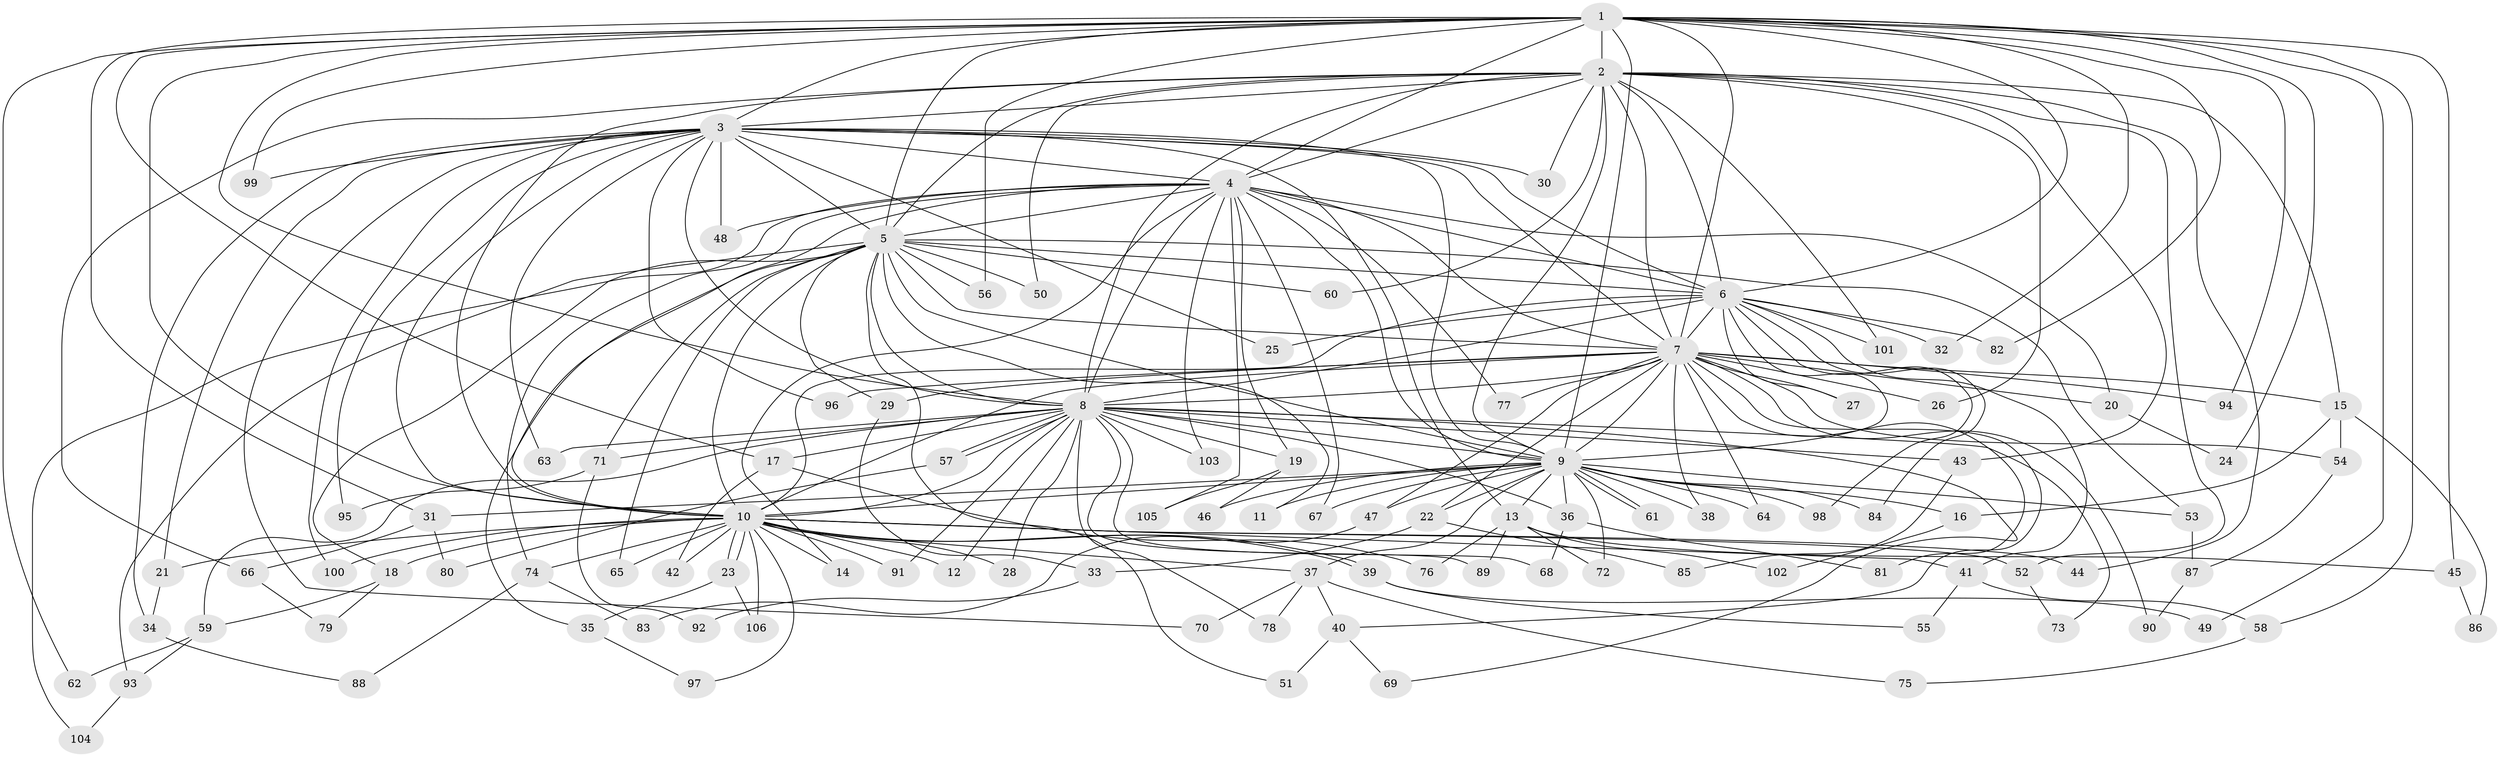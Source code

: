 // coarse degree distribution, {19: 0.01282051282051282, 15: 0.02564102564102564, 31: 0.01282051282051282, 14: 0.01282051282051282, 21: 0.01282051282051282, 25: 0.02564102564102564, 26: 0.01282051282051282, 2: 0.5512820512820513, 8: 0.02564102564102564, 5: 0.038461538461538464, 3: 0.1794871794871795, 4: 0.07692307692307693, 6: 0.01282051282051282}
// Generated by graph-tools (version 1.1) at 2025/41/03/06/25 10:41:38]
// undirected, 106 vertices, 237 edges
graph export_dot {
graph [start="1"]
  node [color=gray90,style=filled];
  1;
  2;
  3;
  4;
  5;
  6;
  7;
  8;
  9;
  10;
  11;
  12;
  13;
  14;
  15;
  16;
  17;
  18;
  19;
  20;
  21;
  22;
  23;
  24;
  25;
  26;
  27;
  28;
  29;
  30;
  31;
  32;
  33;
  34;
  35;
  36;
  37;
  38;
  39;
  40;
  41;
  42;
  43;
  44;
  45;
  46;
  47;
  48;
  49;
  50;
  51;
  52;
  53;
  54;
  55;
  56;
  57;
  58;
  59;
  60;
  61;
  62;
  63;
  64;
  65;
  66;
  67;
  68;
  69;
  70;
  71;
  72;
  73;
  74;
  75;
  76;
  77;
  78;
  79;
  80;
  81;
  82;
  83;
  84;
  85;
  86;
  87;
  88;
  89;
  90;
  91;
  92;
  93;
  94;
  95;
  96;
  97;
  98;
  99;
  100;
  101;
  102;
  103;
  104;
  105;
  106;
  1 -- 2;
  1 -- 3;
  1 -- 4;
  1 -- 5;
  1 -- 6;
  1 -- 7;
  1 -- 8;
  1 -- 9;
  1 -- 10;
  1 -- 17;
  1 -- 24;
  1 -- 31;
  1 -- 32;
  1 -- 45;
  1 -- 49;
  1 -- 56;
  1 -- 58;
  1 -- 62;
  1 -- 82;
  1 -- 94;
  1 -- 99;
  2 -- 3;
  2 -- 4;
  2 -- 5;
  2 -- 6;
  2 -- 7;
  2 -- 8;
  2 -- 9;
  2 -- 10;
  2 -- 15;
  2 -- 26;
  2 -- 30;
  2 -- 43;
  2 -- 44;
  2 -- 50;
  2 -- 52;
  2 -- 60;
  2 -- 66;
  2 -- 101;
  3 -- 4;
  3 -- 5;
  3 -- 6;
  3 -- 7;
  3 -- 8;
  3 -- 9;
  3 -- 10;
  3 -- 13;
  3 -- 21;
  3 -- 25;
  3 -- 30;
  3 -- 34;
  3 -- 48;
  3 -- 63;
  3 -- 70;
  3 -- 95;
  3 -- 96;
  3 -- 99;
  3 -- 100;
  4 -- 5;
  4 -- 6;
  4 -- 7;
  4 -- 8;
  4 -- 9;
  4 -- 10;
  4 -- 14;
  4 -- 19;
  4 -- 20;
  4 -- 48;
  4 -- 67;
  4 -- 74;
  4 -- 77;
  4 -- 103;
  4 -- 104;
  4 -- 105;
  5 -- 6;
  5 -- 7;
  5 -- 8;
  5 -- 9;
  5 -- 10;
  5 -- 11;
  5 -- 18;
  5 -- 29;
  5 -- 35;
  5 -- 50;
  5 -- 51;
  5 -- 53;
  5 -- 56;
  5 -- 60;
  5 -- 65;
  5 -- 71;
  5 -- 93;
  6 -- 7;
  6 -- 8;
  6 -- 9;
  6 -- 10;
  6 -- 25;
  6 -- 27;
  6 -- 32;
  6 -- 41;
  6 -- 82;
  6 -- 84;
  6 -- 98;
  6 -- 101;
  7 -- 8;
  7 -- 9;
  7 -- 10;
  7 -- 15;
  7 -- 20;
  7 -- 22;
  7 -- 26;
  7 -- 27;
  7 -- 29;
  7 -- 38;
  7 -- 40;
  7 -- 47;
  7 -- 54;
  7 -- 64;
  7 -- 77;
  7 -- 81;
  7 -- 90;
  7 -- 94;
  7 -- 96;
  8 -- 9;
  8 -- 10;
  8 -- 12;
  8 -- 17;
  8 -- 19;
  8 -- 28;
  8 -- 36;
  8 -- 43;
  8 -- 57;
  8 -- 57;
  8 -- 59;
  8 -- 63;
  8 -- 68;
  8 -- 69;
  8 -- 71;
  8 -- 73;
  8 -- 78;
  8 -- 89;
  8 -- 91;
  8 -- 103;
  9 -- 10;
  9 -- 11;
  9 -- 13;
  9 -- 16;
  9 -- 22;
  9 -- 31;
  9 -- 36;
  9 -- 37;
  9 -- 38;
  9 -- 46;
  9 -- 47;
  9 -- 53;
  9 -- 61;
  9 -- 61;
  9 -- 64;
  9 -- 67;
  9 -- 72;
  9 -- 84;
  9 -- 98;
  10 -- 12;
  10 -- 14;
  10 -- 18;
  10 -- 21;
  10 -- 23;
  10 -- 23;
  10 -- 28;
  10 -- 37;
  10 -- 39;
  10 -- 39;
  10 -- 41;
  10 -- 42;
  10 -- 44;
  10 -- 52;
  10 -- 65;
  10 -- 74;
  10 -- 91;
  10 -- 97;
  10 -- 100;
  10 -- 106;
  13 -- 45;
  13 -- 72;
  13 -- 76;
  13 -- 89;
  13 -- 102;
  15 -- 16;
  15 -- 54;
  15 -- 86;
  16 -- 102;
  17 -- 42;
  17 -- 76;
  18 -- 59;
  18 -- 79;
  19 -- 46;
  19 -- 105;
  20 -- 24;
  21 -- 34;
  22 -- 33;
  22 -- 85;
  23 -- 35;
  23 -- 106;
  29 -- 33;
  31 -- 66;
  31 -- 80;
  33 -- 92;
  34 -- 88;
  35 -- 97;
  36 -- 68;
  36 -- 81;
  37 -- 40;
  37 -- 70;
  37 -- 75;
  37 -- 78;
  39 -- 49;
  39 -- 55;
  40 -- 51;
  40 -- 69;
  41 -- 55;
  41 -- 58;
  43 -- 85;
  45 -- 86;
  47 -- 83;
  52 -- 73;
  53 -- 87;
  54 -- 87;
  57 -- 80;
  58 -- 75;
  59 -- 62;
  59 -- 93;
  66 -- 79;
  71 -- 92;
  71 -- 95;
  74 -- 83;
  74 -- 88;
  87 -- 90;
  93 -- 104;
}
